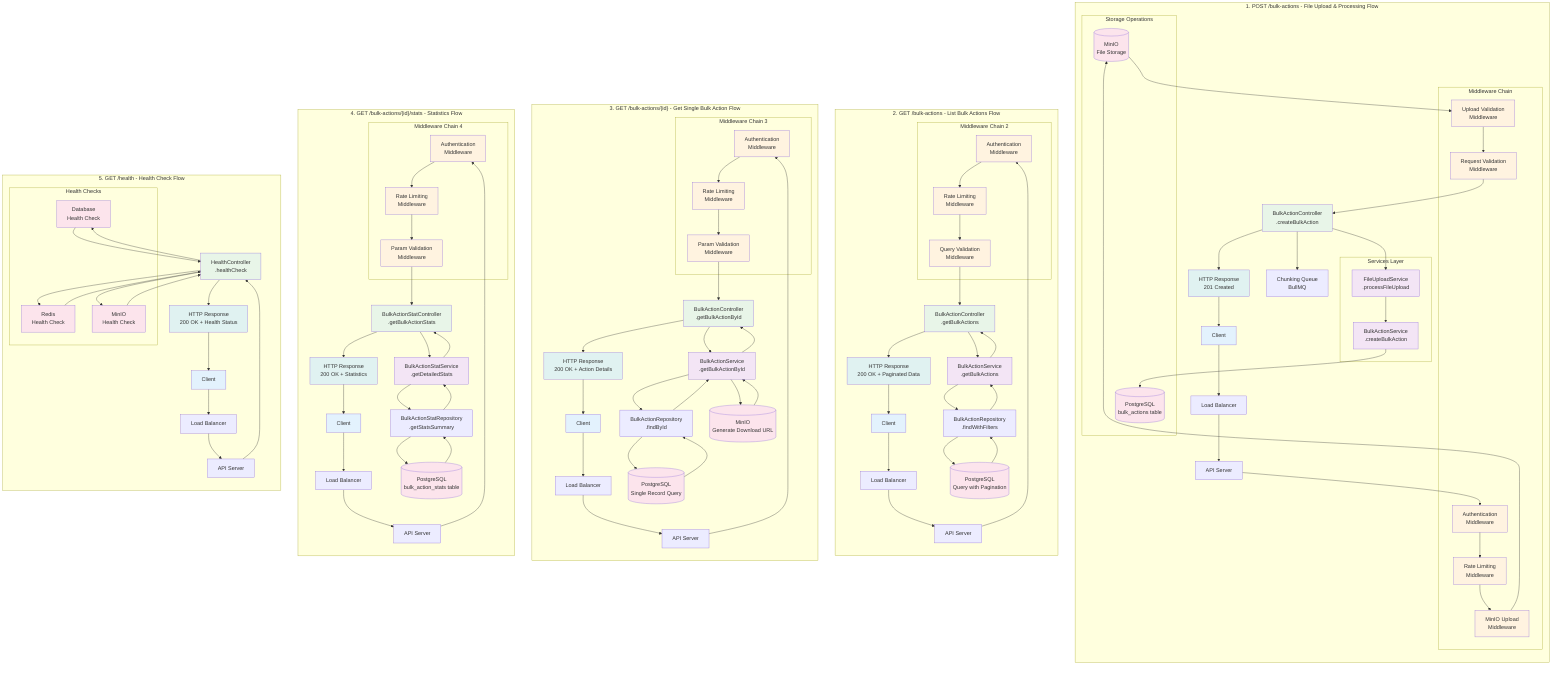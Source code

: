 graph TB
    subgraph "1. POST /bulk-actions - File Upload & Processing Flow"
        direction TB
        
        Client1[Client] 
        LB1[Load Balancer]
        API1[API Server]
        
        subgraph "Middleware Chain"
            Auth1[Authentication<br/>Middleware]
            Rate1[Rate Limiting<br/>Middleware]
            Upload1[MinIO Upload<br/>Middleware]
            Validate1[Upload Validation<br/>Middleware]
            ReqVal1[Request Validation<br/>Middleware]
        end
        
        Controller1[BulkActionController<br/>.createBulkAction]
        
        subgraph "Services Layer"
            BAS1[BulkActionService<br/>.createBulkAction]
            FUS1[FileUploadService<br/>.processFileUpload]
        end
        
        subgraph "Storage Operations"
            MinIO1[(MinIO<br/>File Storage)]
            DB1[(PostgreSQL<br/>bulk_actions table)]
        end
        
        CQueue1[Chunking Queue<br/>BullMQ]
        Response1[HTTP Response<br/>201 Created]
        
        %% Flow
        Client1 --> LB1
        LB1 --> API1
        API1 --> Auth1
        Auth1 --> Rate1
        Rate1 --> Upload1
        Upload1 --> MinIO1
        MinIO1 --> Validate1
        Validate1 --> ReqVal1
        ReqVal1 --> Controller1
        Controller1 --> FUS1
        FUS1 --> BAS1
        BAS1 --> DB1
        Controller1 --> CQueue1
        Controller1 --> Response1
        Response1 --> Client1
    end
    
    subgraph "2. GET /bulk-actions - List Bulk Actions Flow"
        direction TB
        
        Client2[Client]
        LB2[Load Balancer]
        API2[API Server]
        
        subgraph "Middleware Chain 2"
            Auth2[Authentication<br/>Middleware]
            Rate2[Rate Limiting<br/>Middleware]
            QueryVal2[Query Validation<br/>Middleware]
        end
        
        Controller2[BulkActionController<br/>.getBulkActions]
        BAS2[BulkActionService<br/>.getBulkActions]
        Repo2[BulkActionRepository<br/>.findWithFilters]
        DB2[(PostgreSQL<br/>Query with Pagination)]
        Response2[HTTP Response<br/>200 OK + Paginated Data]
        
        %% Flow
        Client2 --> LB2
        LB2 --> API2
        API2 --> Auth2
        Auth2 --> Rate2
        Rate2 --> QueryVal2
        QueryVal2 --> Controller2
        Controller2 --> BAS2
        BAS2 --> Repo2
        Repo2 --> DB2
        DB2 --> Repo2
        Repo2 --> BAS2
        BAS2 --> Controller2
        Controller2 --> Response2
        Response2 --> Client2
    end
    
    subgraph "3. GET /bulk-actions/{id} - Get Single Bulk Action Flow"
        direction TB
        
        Client3[Client]
        LB3[Load Balancer]
        API3[API Server]
        
        subgraph "Middleware Chain 3"
            Auth3[Authentication<br/>Middleware]
            Rate3[Rate Limiting<br/>Middleware]
            ParamVal3[Param Validation<br/>Middleware]
        end
        
        Controller3[BulkActionController<br/>.getBulkActionById]
        BAS3[BulkActionService<br/>.getBulkActionById]
        Repo3[BulkActionRepository<br/>.findById]
        DB3[(PostgreSQL<br/>Single Record Query)]
        MinIO3[(MinIO<br/>Generate Download URL)]
        Response3[HTTP Response<br/>200 OK + Action Details]
        
        %% Flow
        Client3 --> LB3
        LB3 --> API3
        API3 --> Auth3
        Auth3 --> Rate3
        Rate3 --> ParamVal3
        ParamVal3 --> Controller3
        Controller3 --> BAS3
        BAS3 --> Repo3
        Repo3 --> DB3
        DB3 --> Repo3
        Repo3 --> BAS3
        BAS3 --> MinIO3
        MinIO3 --> BAS3
        BAS3 --> Controller3
        Controller3 --> Response3
        Response3 --> Client3
    end
    
    subgraph "4. GET /bulk-actions/{id}/stats - Statistics Flow"
        direction TB
        
        Client4[Client]
        LB4[Load Balancer]
        API4[API Server]
        
        subgraph "Middleware Chain 4"
            Auth4[Authentication<br/>Middleware]
            Rate4[Rate Limiting<br/>Middleware]
            ParamVal4[Param Validation<br/>Middleware]
        end
        
        Controller4[BulkActionStatController<br/>.getBulkActionStats]
        StatService4[BulkActionStatService<br/>.getDetailedStats]
        StatRepo4[BulkActionStatRepository<br/>.getStatsSummary]
        DB4[(PostgreSQL<br/>bulk_action_stats table)]
        Response4[HTTP Response<br/>200 OK + Statistics]
        
        %% Flow
        Client4 --> LB4
        LB4 --> API4
        API4 --> Auth4
        Auth4 --> Rate4
        Rate4 --> ParamVal4
        ParamVal4 --> Controller4
        Controller4 --> StatService4
        StatService4 --> StatRepo4
        StatRepo4 --> DB4
        DB4 --> StatRepo4
        StatRepo4 --> StatService4
        StatService4 --> Controller4
        Controller4 --> Response4
        Response4 --> Client4
    end
    
    subgraph "5. GET /health - Health Check Flow"
        direction TB
        
        Client5[Client]
        LB5[Load Balancer]
        API5[API Server]
        Controller5[HealthController<br/>.healthCheck]
        
        subgraph "Health Checks"
            DBHealth[Database<br/>Health Check]
            RedisHealth[Redis<br/>Health Check]
            MinIOHealth[MinIO<br/>Health Check]
        end
        
        Response5[HTTP Response<br/>200 OK + Health Status]
        
        %% Flow
        Client5 --> LB5
        LB5 --> API5
        API5 --> Controller5
        Controller5 --> DBHealth
        Controller5 --> RedisHealth
        Controller5 --> MinIOHealth
        DBHealth --> Controller5
        RedisHealth --> Controller5
        MinIOHealth --> Controller5
        Controller5 --> Response5
        Response5 --> Client5
    end
    
    %% Styling
    classDef clientLayer fill:#e3f2fd
    classDef middlewareLayer fill:#fff3e0
    classDef controllerLayer fill:#e8f5e8
    classDef serviceLayer fill:#f3e5f5
    classDef storageLayer fill:#fce4ec
    classDef responseLayer fill:#e0f2f1
    
    class Client1,Client2,Client3,Client4,Client5 clientLayer
    class Auth1,Rate1,Upload1,Validate1,ReqVal1,Auth2,Rate2,QueryVal2,Auth3,Rate3,ParamVal3,Auth4,Rate4,ParamVal4 middlewareLayer
    class Controller1,Controller2,Controller3,Controller4,Controller5 controllerLayer
    class BAS1,FUS1,BAS2,BAS3,StatService4 serviceLayer
    class MinIO1,DB1,DB2,DB3,MinIO3,DB4,DBHealth,RedisHealth,MinIOHealth storageLayer
    class Response1,Response2,Response3,Response4,Response5 responseLayer